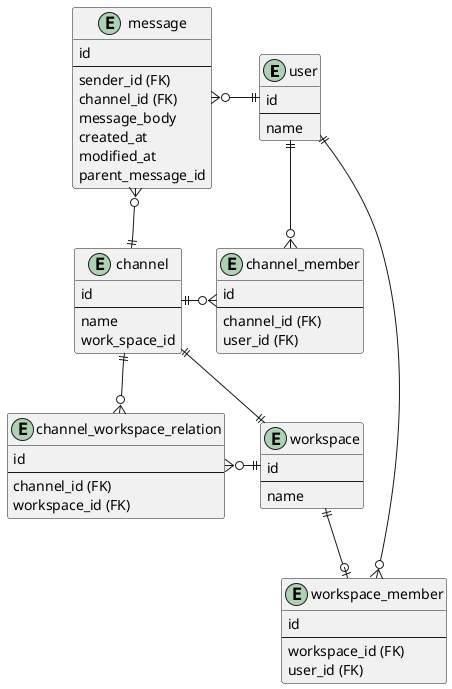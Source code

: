@@startuml

entity user {
    id
    --
    name
}


entity channel {
    id
    --
    name
    work_space_id
}

entity workspace {
    id
    --
    name
}

entity message {
    id
    --
    sender_id (FK)
    channel_id (FK)
    message_body
    created_at
    modified_at
    parent_message_id
}

entity channel_member {
    id
    --
    channel_id (FK)
    user_id (FK)
}

entity channel_workspace_relation {
    id
    --
    channel_id (FK)
    workspace_id (FK)
}

entity workspace_member {
    id
    --
    workspace_id (FK)
    user_id (FK)
}

user ||-l-o{ message
user ||--o{ channel_member
user ||-r-o{ workspace_member
channel ||-r-o{ channel_member
channel ||-u-o{ message
channel ||--|| workspace
channel ||--o{ channel_workspace_relation
workspace ||-l-o{ channel_workspace_relation
workspace ||--o| workspace_member

@@enduml